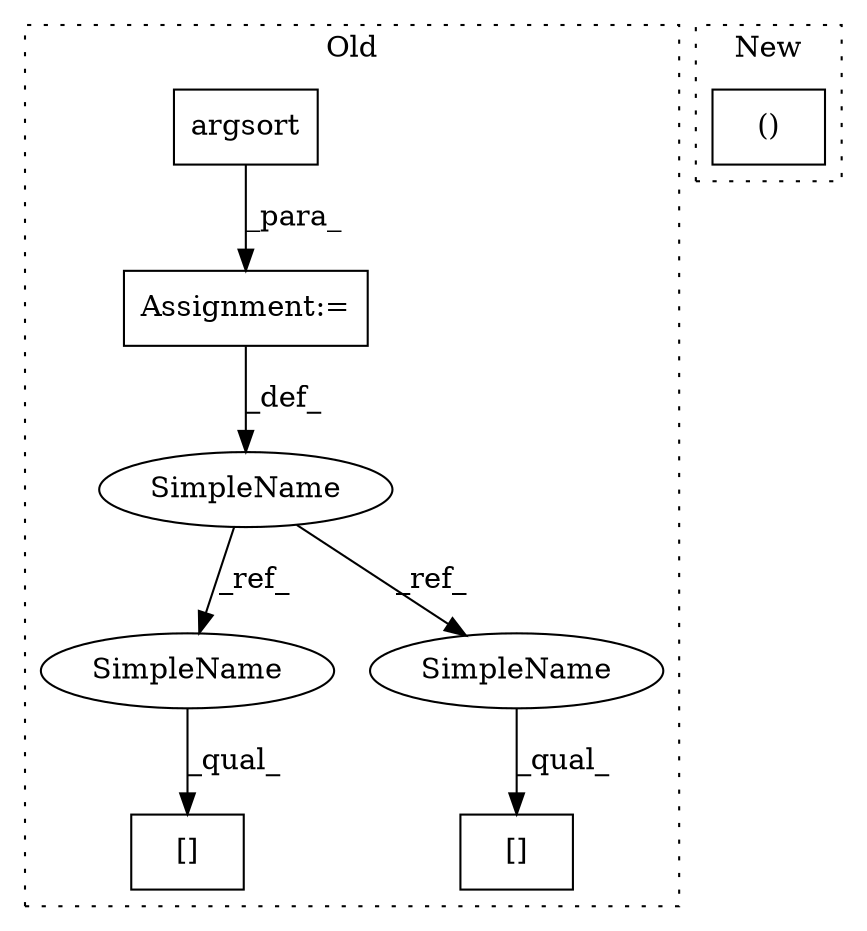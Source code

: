 digraph G {
subgraph cluster0 {
1 [label="argsort" a="32" s="2838" l="9" shape="box"];
3 [label="[]" a="2" s="3235,3244" l="8,1" shape="box"];
4 [label="Assignment:=" a="7" s="2904" l="25" shape="box"];
5 [label="[]" a="2" s="3099,3108" l="8,1" shape="box"];
6 [label="SimpleName" a="42" s="2897" l="7" shape="ellipse"];
7 [label="SimpleName" a="42" s="3099" l="7" shape="ellipse"];
8 [label="SimpleName" a="42" s="3235" l="7" shape="ellipse"];
label = "Old";
style="dotted";
}
subgraph cluster1 {
2 [label="()" a="106" s="1270" l="32" shape="box"];
label = "New";
style="dotted";
}
1 -> 4 [label="_para_"];
4 -> 6 [label="_def_"];
6 -> 7 [label="_ref_"];
6 -> 8 [label="_ref_"];
7 -> 5 [label="_qual_"];
8 -> 3 [label="_qual_"];
}